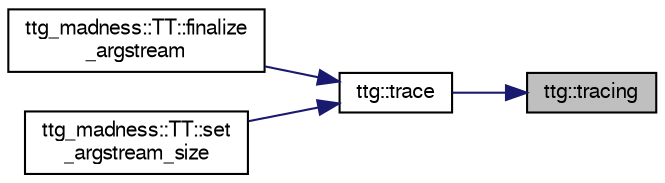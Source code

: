 digraph "ttg::tracing"
{
 // LATEX_PDF_SIZE
  edge [fontname="FreeSans",fontsize="10",labelfontname="FreeSans",labelfontsize="10"];
  node [fontname="FreeSans",fontsize="10",shape=record];
  rankdir="RL";
  Node1 [label="ttg::tracing",height=0.2,width=0.4,color="black", fillcolor="grey75", style="filled", fontcolor="black",tooltip="returns whether tracing is enabled"];
  Node1 -> Node2 [dir="back",color="midnightblue",fontsize="10",style="solid",fontname="FreeSans"];
  Node2 [label="ttg::trace",height=0.2,width=0.4,color="black", fillcolor="white", style="filled",URL="$namespacettg.html#af5e470229c1ddef41b83b6398a5dc583",tooltip=" "];
  Node2 -> Node3 [dir="back",color="midnightblue",fontsize="10",style="solid",fontname="FreeSans"];
  Node3 [label="ttg_madness::TT::finalize\l_argstream",height=0.2,width=0.4,color="black", fillcolor="white", style="filled",URL="$classttg__madness_1_1_t_t.html#a1401775201b8605f07f5148d0b4725c9",tooltip="finalizes stream for input i"];
  Node2 -> Node4 [dir="back",color="midnightblue",fontsize="10",style="solid",fontname="FreeSans"];
  Node4 [label="ttg_madness::TT::set\l_argstream_size",height=0.2,width=0.4,color="black", fillcolor="white", style="filled",URL="$classttg__madness_1_1_t_t.html#a9e535c7f92491bcea5fdefc55110a1f3",tooltip=" "];
}
